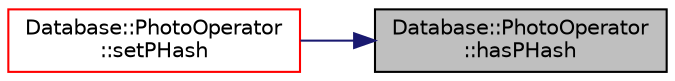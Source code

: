 digraph "Database::PhotoOperator::hasPHash"
{
 // LATEX_PDF_SIZE
  edge [fontname="Helvetica",fontsize="10",labelfontname="Helvetica",labelfontsize="10"];
  node [fontname="Helvetica",fontsize="10",shape=record];
  rankdir="RL";
  Node1 [label="Database::PhotoOperator\l::hasPHash",height=0.2,width=0.4,color="black", fillcolor="grey75", style="filled", fontcolor="black",tooltip=" "];
  Node1 -> Node2 [dir="back",color="midnightblue",fontsize="10",style="solid",fontname="Helvetica"];
  Node2 [label="Database::PhotoOperator\l::setPHash",height=0.2,width=0.4,color="red", fillcolor="white", style="filled",URL="$class_database_1_1_photo_operator.html#adf53bf4b4937460792849dbede9d7dd7",tooltip=" "];
}
